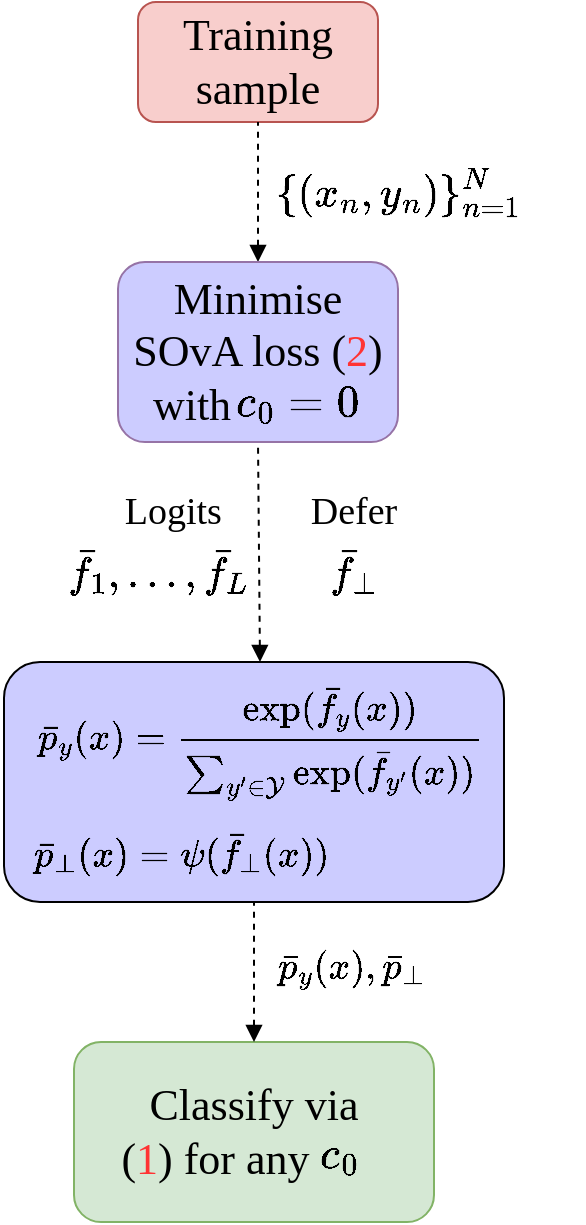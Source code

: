 <mxfile version="21.0.8" type="github">
  <diagram name="第 1 页" id="pfOU_sHOjGAB4-6uUbEB">
    <mxGraphModel dx="1377" dy="796" grid="1" gridSize="10" guides="1" tooltips="1" connect="1" arrows="1" fold="1" page="1" pageScale="1" pageWidth="827" pageHeight="1169" math="1" shadow="0">
      <root>
        <mxCell id="0" />
        <mxCell id="1" parent="0" />
        <mxCell id="-HiTwSVM1zt2PtKnJSn7-5" value="&lt;font style=&quot;font-size: 18px;&quot;&gt;$$\{(x_n,y_n)\}^N_{n=1}$$&lt;/font&gt;" style="text;html=1;strokeColor=none;fillColor=none;align=center;verticalAlign=middle;whiteSpace=wrap;rounded=0;" parent="1" vertex="1">
          <mxGeometry x="230" y="260" width="60" height="30" as="geometry" />
        </mxCell>
        <mxCell id="-HiTwSVM1zt2PtKnJSn7-14" value="" style="group" parent="1" vertex="1" connectable="0">
          <mxGeometry x="98" y="700" width="180" height="90" as="geometry" />
        </mxCell>
        <mxCell id="-HiTwSVM1zt2PtKnJSn7-11" value="" style="rounded=1;whiteSpace=wrap;html=1;fillColor=#d5e8d4;strokeColor=#82b366;" parent="-HiTwSVM1zt2PtKnJSn7-14" vertex="1">
          <mxGeometry width="180" height="90" as="geometry" />
        </mxCell>
        <mxCell id="-HiTwSVM1zt2PtKnJSn7-12" value="&lt;font face=&quot;Times New Roman&quot; style=&quot;font-size: 22px;&quot;&gt;Classify via&lt;br&gt;(&lt;font color=&quot;#ff3333&quot;&gt;1&lt;/font&gt;) for any&amp;nbsp; &amp;nbsp; &amp;nbsp; &amp;nbsp;&lt;br&gt;&lt;/font&gt;" style="text;html=1;strokeColor=none;fillColor=none;align=center;verticalAlign=middle;whiteSpace=wrap;rounded=0;" parent="-HiTwSVM1zt2PtKnJSn7-14" vertex="1">
          <mxGeometry x="6" y="7.941" width="168" height="74.118" as="geometry" />
        </mxCell>
        <mxCell id="-HiTwSVM1zt2PtKnJSn7-13" value="&lt;font face=&quot;Times New Roman&quot;&gt;&lt;span style=&quot;font-size: 22px;&quot;&gt;$$c_0$$&lt;/span&gt;&lt;/font&gt;" style="text;html=1;strokeColor=none;fillColor=none;align=center;verticalAlign=middle;whiteSpace=wrap;rounded=0;" parent="-HiTwSVM1zt2PtKnJSn7-14" vertex="1">
          <mxGeometry x="112" y="42.35" width="42" height="27.65" as="geometry" />
        </mxCell>
        <mxCell id="-HiTwSVM1zt2PtKnJSn7-16" value="" style="group" parent="1" vertex="1" connectable="0">
          <mxGeometry x="130" y="180" width="120" height="60" as="geometry" />
        </mxCell>
        <mxCell id="-HiTwSVM1zt2PtKnJSn7-1" value="" style="rounded=1;whiteSpace=wrap;html=1;fillColor=#f8cecc;strokeColor=#b85450;" parent="-HiTwSVM1zt2PtKnJSn7-16" vertex="1">
          <mxGeometry width="120" height="60" as="geometry" />
        </mxCell>
        <mxCell id="-HiTwSVM1zt2PtKnJSn7-2" value="&lt;font face=&quot;Times New Roman&quot; style=&quot;font-size: 22px;&quot;&gt;Training&lt;br&gt;sample&lt;/font&gt;" style="text;html=1;strokeColor=none;fillColor=none;align=center;verticalAlign=middle;whiteSpace=wrap;rounded=0;" parent="-HiTwSVM1zt2PtKnJSn7-16" vertex="1">
          <mxGeometry x="30" y="15" width="60" height="30" as="geometry" />
        </mxCell>
        <mxCell id="-HiTwSVM1zt2PtKnJSn7-18" value="" style="endArrow=none;dashed=1;html=1;rounded=0;startArrow=block;startFill=1;entryX=0.5;entryY=1;entryDx=0;entryDy=0;exitX=0.5;exitY=0;exitDx=0;exitDy=0;" parent="1" source="-HiTwSVM1zt2PtKnJSn7-6" target="-HiTwSVM1zt2PtKnJSn7-1" edge="1">
          <mxGeometry width="50" height="50" relative="1" as="geometry">
            <mxPoint x="190" y="320" as="sourcePoint" />
            <mxPoint x="280" y="370" as="targetPoint" />
          </mxGeometry>
        </mxCell>
        <mxCell id="-HiTwSVM1zt2PtKnJSn7-19" value="" style="group" parent="1" vertex="1" connectable="0">
          <mxGeometry x="120" y="310" width="140" height="90" as="geometry" />
        </mxCell>
        <mxCell id="-HiTwSVM1zt2PtKnJSn7-6" value="" style="rounded=1;whiteSpace=wrap;html=1;fillColor=#ccccff;strokeColor=#9673a6;" parent="-HiTwSVM1zt2PtKnJSn7-19" vertex="1">
          <mxGeometry width="140" height="90" as="geometry" />
        </mxCell>
        <mxCell id="-HiTwSVM1zt2PtKnJSn7-9" value="&lt;font face=&quot;Times New Roman&quot; style=&quot;font-size: 22px;&quot;&gt;&lt;font style=&quot;font-size: 22px;&quot;&gt;Minimise&lt;br&gt;&lt;/font&gt;SOvA loss (&lt;font color=&quot;#ff3333&quot;&gt;2&lt;/font&gt;)&lt;br&gt;with&amp;nbsp; &amp;nbsp; &amp;nbsp; &amp;nbsp; &amp;nbsp; &amp;nbsp;&amp;nbsp;&lt;br&gt;&lt;/font&gt;" style="text;html=1;strokeColor=none;fillColor=none;align=center;verticalAlign=middle;whiteSpace=wrap;rounded=0;" parent="-HiTwSVM1zt2PtKnJSn7-19" vertex="1">
          <mxGeometry y="10" width="140" height="70" as="geometry" />
        </mxCell>
        <mxCell id="-HiTwSVM1zt2PtKnJSn7-7" value="&lt;font face=&quot;Times New Roman&quot;&gt;&lt;span style=&quot;font-size: 22px;&quot;&gt;$$c_0=0$$&lt;/span&gt;&lt;/font&gt;" style="text;html=1;strokeColor=none;fillColor=none;align=center;verticalAlign=middle;whiteSpace=wrap;rounded=0;" parent="-HiTwSVM1zt2PtKnJSn7-19" vertex="1">
          <mxGeometry x="60" y="50" width="60" height="40" as="geometry" />
        </mxCell>
        <mxCell id="-HiTwSVM1zt2PtKnJSn7-24" value="" style="group" parent="1" vertex="1" connectable="0">
          <mxGeometry x="61" y="510" width="258" height="120" as="geometry" />
        </mxCell>
        <mxCell id="-HiTwSVM1zt2PtKnJSn7-10" value="" style="rounded=1;whiteSpace=wrap;html=1;fillColor=#ccccff;" parent="-HiTwSVM1zt2PtKnJSn7-24" vertex="1">
          <mxGeometry x="2" width="250" height="120" as="geometry" />
        </mxCell>
        <mxCell id="-HiTwSVM1zt2PtKnJSn7-21" value="&lt;font style=&quot;font-size: 16px;&quot;&gt;$$\bar p_y(x)=\frac{{\rm exp}(\bar f_y(x))}{\sum_{y&#39; \in \mathcal{Y}}{\rm exp}(\bar f_{y&#39;}(x))}$$&lt;/font&gt;" style="text;html=1;strokeColor=none;fillColor=none;align=center;verticalAlign=middle;whiteSpace=wrap;rounded=0;" parent="-HiTwSVM1zt2PtKnJSn7-24" vertex="1">
          <mxGeometry x="2" width="256" height="80" as="geometry" />
        </mxCell>
        <mxCell id="-HiTwSVM1zt2PtKnJSn7-22" value="&lt;font style=&quot;font-size: 16px;&quot;&gt;$$\bar p_{\perp}(x)=\psi(\bar f_{\perp}(x))$$&lt;/font&gt;" style="text;html=1;strokeColor=none;fillColor=none;align=center;verticalAlign=middle;whiteSpace=wrap;rounded=0;" parent="-HiTwSVM1zt2PtKnJSn7-24" vertex="1">
          <mxGeometry y="80" width="182" height="30" as="geometry" />
        </mxCell>
        <mxCell id="-HiTwSVM1zt2PtKnJSn7-25" value="" style="endArrow=none;dashed=1;html=1;rounded=0;startArrow=block;startFill=1;entryX=0.5;entryY=1;entryDx=0;entryDy=0;exitX=0.5;exitY=0;exitDx=0;exitDy=0;" parent="1" source="-HiTwSVM1zt2PtKnJSn7-21" target="-HiTwSVM1zt2PtKnJSn7-6" edge="1">
          <mxGeometry width="50" height="50" relative="1" as="geometry">
            <mxPoint x="210" y="510" as="sourcePoint" />
            <mxPoint x="170" y="420" as="targetPoint" />
          </mxGeometry>
        </mxCell>
        <mxCell id="-HiTwSVM1zt2PtKnJSn7-27" value="" style="endArrow=none;dashed=1;html=1;rounded=0;startArrow=block;startFill=1;entryX=0.5;entryY=1;entryDx=0;entryDy=0;exitX=0.5;exitY=0;exitDx=0;exitDy=0;" parent="1" source="-HiTwSVM1zt2PtKnJSn7-11" target="-HiTwSVM1zt2PtKnJSn7-10" edge="1">
          <mxGeometry width="50" height="50" relative="1" as="geometry">
            <mxPoint x="351" y="777.5" as="sourcePoint" />
            <mxPoint x="350" y="667.5" as="targetPoint" />
          </mxGeometry>
        </mxCell>
        <mxCell id="-HiTwSVM1zt2PtKnJSn7-28" value="&lt;span style=&quot;color: rgb(0, 0, 0); font-family: Helvetica; font-size: 16px; font-style: normal; font-variant-ligatures: normal; font-variant-caps: normal; font-weight: 400; letter-spacing: normal; orphans: 2; text-align: center; text-indent: 0px; text-transform: none; widows: 2; word-spacing: 0px; -webkit-text-stroke-width: 0px; background-color: rgb(251, 251, 251); text-decoration-thickness: initial; text-decoration-style: initial; text-decoration-color: initial; float: none; display: inline !important;&quot;&gt;$$\bar p_y(x),\bar p_{\perp}&lt;br&gt;$$&lt;/span&gt;" style="text;whiteSpace=wrap;html=1;" parent="1" vertex="1">
          <mxGeometry x="198" y="630" width="80" height="60" as="geometry" />
        </mxCell>
        <mxCell id="-HiTwSVM1zt2PtKnJSn7-29" value="&lt;font style=&quot;font-size: 18px;&quot;&gt;$$\bar f_1,\dots ,\bar f_L$$&lt;/font&gt;" style="text;html=1;strokeColor=none;fillColor=none;align=center;verticalAlign=middle;whiteSpace=wrap;rounded=0;" parent="1" vertex="1">
          <mxGeometry x="110" y="450" width="60" height="30" as="geometry" />
        </mxCell>
        <mxCell id="-HiTwSVM1zt2PtKnJSn7-30" value="&lt;font style=&quot;font-size: 18px;&quot;&gt;$$\bar f_{\perp}$$&lt;/font&gt;" style="text;html=1;strokeColor=none;fillColor=none;align=center;verticalAlign=middle;whiteSpace=wrap;rounded=0;" parent="1" vertex="1">
          <mxGeometry x="208" y="450" width="60" height="30" as="geometry" />
        </mxCell>
        <mxCell id="-HiTwSVM1zt2PtKnJSn7-31" value="&lt;font face=&quot;Times New Roman&quot; style=&quot;font-size: 19px;&quot;&gt;Logits&amp;nbsp;&lt;/font&gt;" style="text;html=1;strokeColor=none;fillColor=none;align=center;verticalAlign=middle;whiteSpace=wrap;rounded=0;" parent="1" vertex="1">
          <mxGeometry x="120" y="420" width="60" height="30" as="geometry" />
        </mxCell>
        <mxCell id="-HiTwSVM1zt2PtKnJSn7-33" value="&lt;font face=&quot;Times New Roman&quot; style=&quot;font-size: 19px;&quot;&gt;Defer&lt;/font&gt;" style="text;html=1;strokeColor=none;fillColor=none;align=center;verticalAlign=middle;whiteSpace=wrap;rounded=0;" parent="1" vertex="1">
          <mxGeometry x="208" y="420" width="60" height="30" as="geometry" />
        </mxCell>
      </root>
    </mxGraphModel>
  </diagram>
</mxfile>

